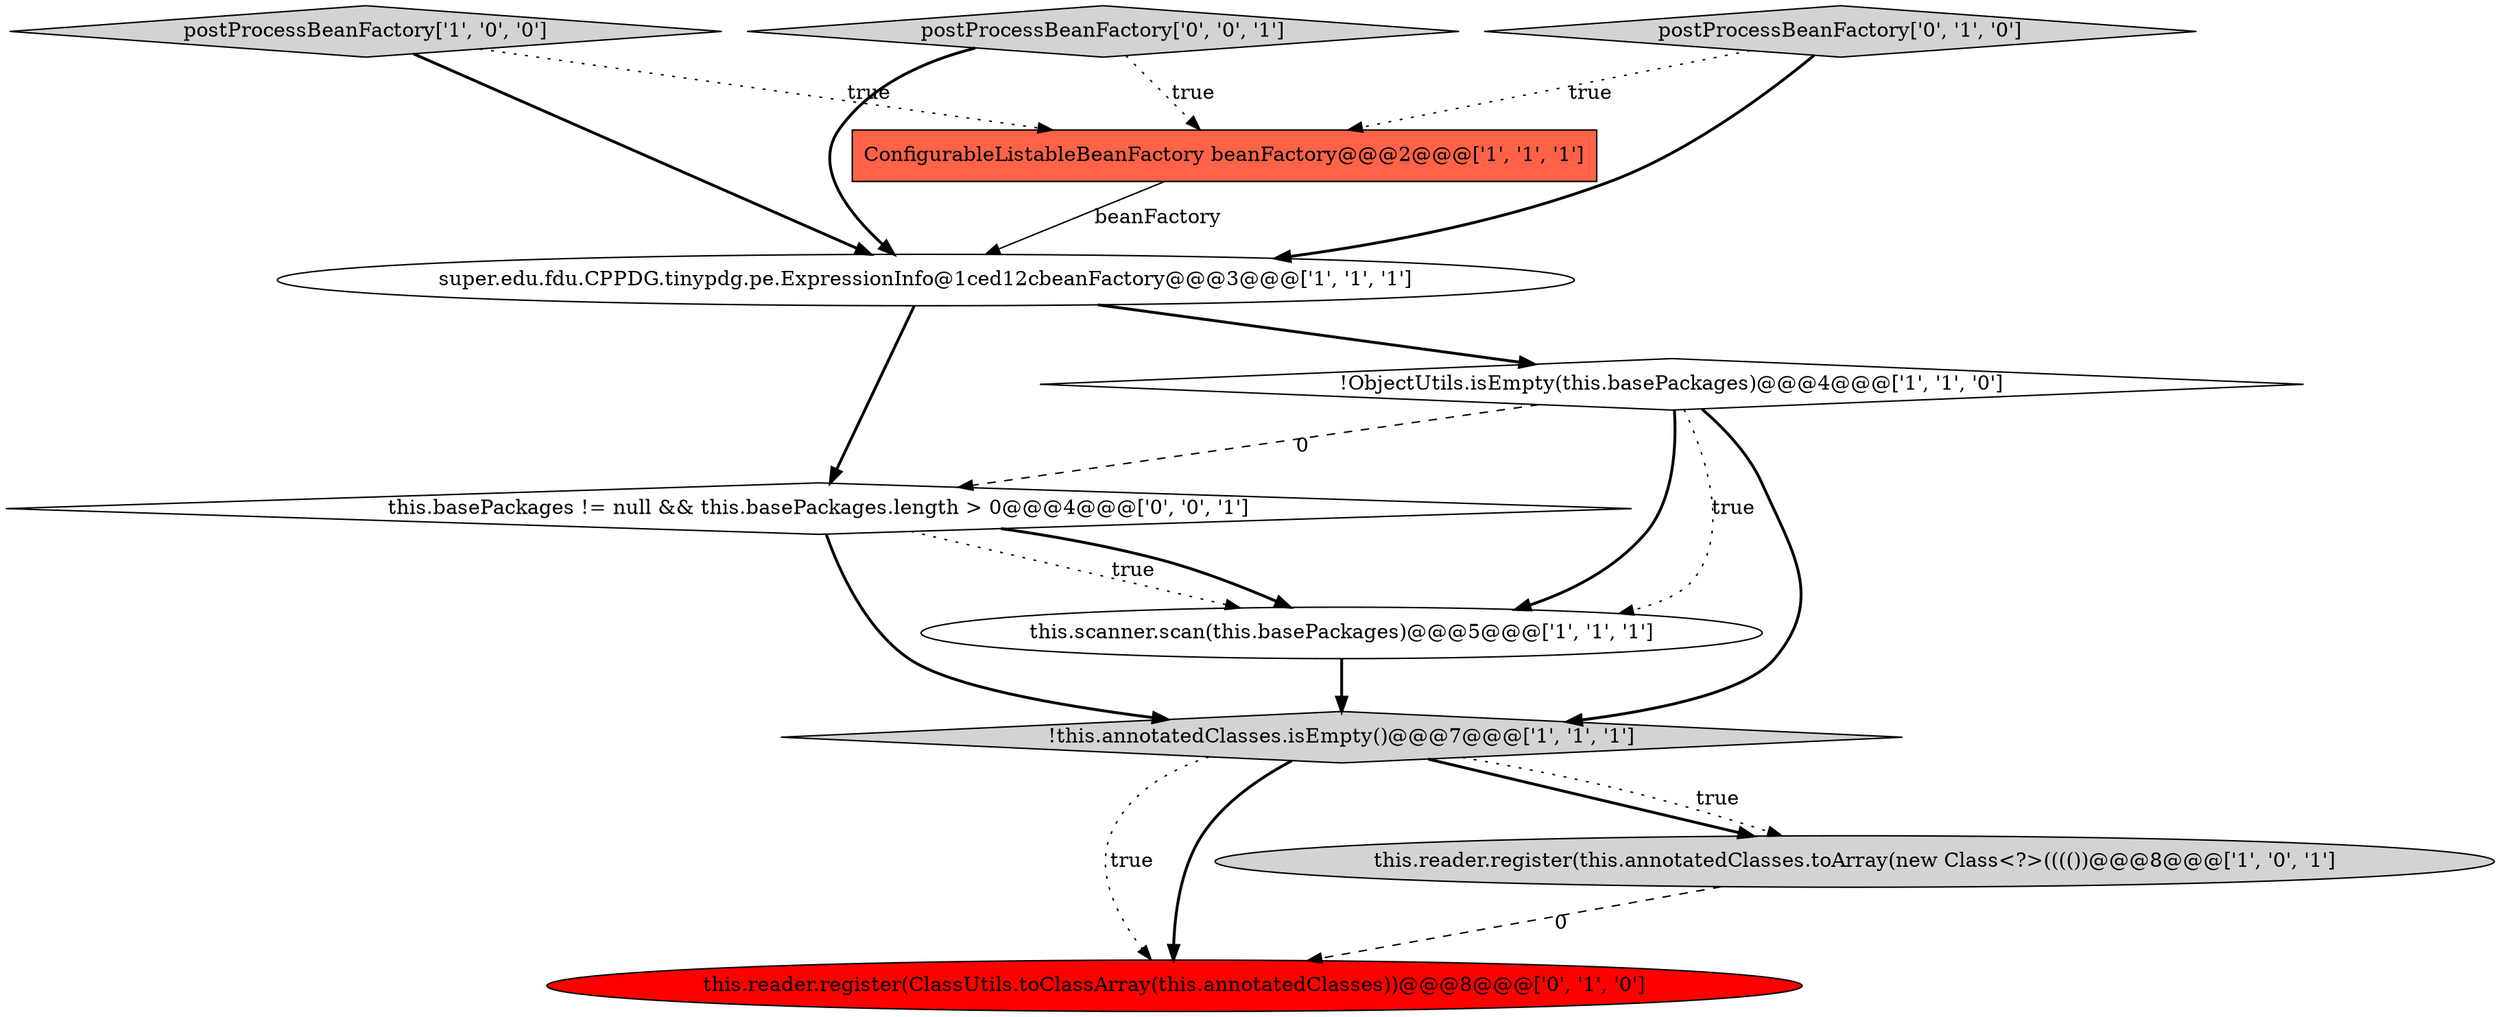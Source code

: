 digraph {
5 [style = filled, label = "postProcessBeanFactory['1', '0', '0']", fillcolor = lightgray, shape = diamond image = "AAA0AAABBB1BBB"];
1 [style = filled, label = "ConfigurableListableBeanFactory beanFactory@@@2@@@['1', '1', '1']", fillcolor = tomato, shape = box image = "AAA0AAABBB1BBB"];
3 [style = filled, label = "this.scanner.scan(this.basePackages)@@@5@@@['1', '1', '1']", fillcolor = white, shape = ellipse image = "AAA0AAABBB1BBB"];
9 [style = filled, label = "postProcessBeanFactory['0', '0', '1']", fillcolor = lightgray, shape = diamond image = "AAA0AAABBB3BBB"];
6 [style = filled, label = "!this.annotatedClasses.isEmpty()@@@7@@@['1', '1', '1']", fillcolor = lightgray, shape = diamond image = "AAA0AAABBB1BBB"];
10 [style = filled, label = "this.basePackages != null && this.basePackages.length > 0@@@4@@@['0', '0', '1']", fillcolor = white, shape = diamond image = "AAA0AAABBB3BBB"];
0 [style = filled, label = "this.reader.register(this.annotatedClasses.toArray(new Class<?>(((())@@@8@@@['1', '0', '1']", fillcolor = lightgray, shape = ellipse image = "AAA0AAABBB1BBB"];
8 [style = filled, label = "this.reader.register(ClassUtils.toClassArray(this.annotatedClasses))@@@8@@@['0', '1', '0']", fillcolor = red, shape = ellipse image = "AAA1AAABBB2BBB"];
2 [style = filled, label = "!ObjectUtils.isEmpty(this.basePackages)@@@4@@@['1', '1', '0']", fillcolor = white, shape = diamond image = "AAA0AAABBB1BBB"];
7 [style = filled, label = "postProcessBeanFactory['0', '1', '0']", fillcolor = lightgray, shape = diamond image = "AAA0AAABBB2BBB"];
4 [style = filled, label = "super.edu.fdu.CPPDG.tinypdg.pe.ExpressionInfo@1ced12cbeanFactory@@@3@@@['1', '1', '1']", fillcolor = white, shape = ellipse image = "AAA0AAABBB1BBB"];
2->3 [style = dotted, label="true"];
4->10 [style = bold, label=""];
2->6 [style = bold, label=""];
9->4 [style = bold, label=""];
2->3 [style = bold, label=""];
5->1 [style = dotted, label="true"];
10->3 [style = dotted, label="true"];
3->6 [style = bold, label=""];
10->3 [style = bold, label=""];
6->0 [style = bold, label=""];
4->2 [style = bold, label=""];
7->4 [style = bold, label=""];
10->6 [style = bold, label=""];
2->10 [style = dashed, label="0"];
6->8 [style = dotted, label="true"];
5->4 [style = bold, label=""];
6->8 [style = bold, label=""];
9->1 [style = dotted, label="true"];
0->8 [style = dashed, label="0"];
1->4 [style = solid, label="beanFactory"];
6->0 [style = dotted, label="true"];
7->1 [style = dotted, label="true"];
}
